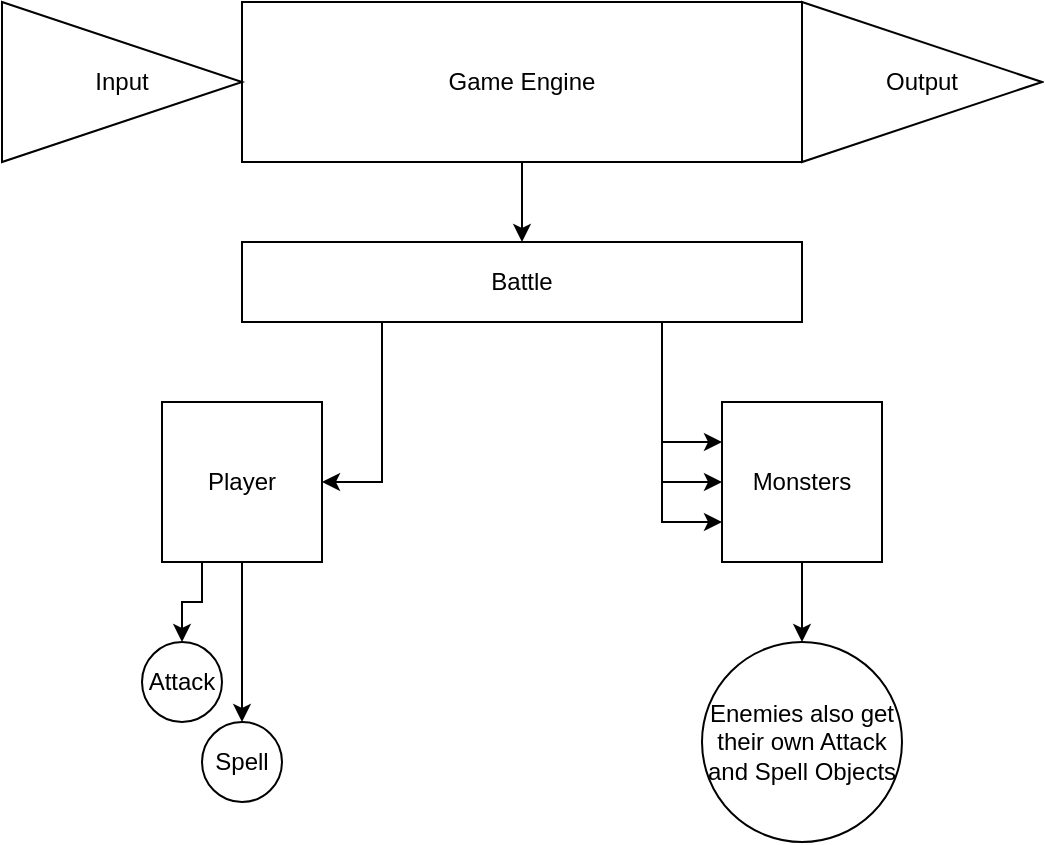 <mxfile version="26.0.6">
  <diagram name="Page-1" id="gnreM0z4YrqIUYt_1SDl">
    <mxGraphModel dx="1434" dy="746" grid="1" gridSize="10" guides="1" tooltips="1" connect="1" arrows="1" fold="1" page="1" pageScale="1" pageWidth="850" pageHeight="1100" math="0" shadow="0">
      <root>
        <mxCell id="0" />
        <mxCell id="1" parent="0" />
        <mxCell id="0fSeM2uBWUoYDaxNVOBh-5" style="edgeStyle=orthogonalEdgeStyle;rounded=0;orthogonalLoop=1;jettySize=auto;html=1;entryX=0.5;entryY=0;entryDx=0;entryDy=0;" edge="1" parent="1" source="0fSeM2uBWUoYDaxNVOBh-1" target="0fSeM2uBWUoYDaxNVOBh-2">
          <mxGeometry relative="1" as="geometry" />
        </mxCell>
        <mxCell id="0fSeM2uBWUoYDaxNVOBh-1" value="Game Engine" style="rounded=0;whiteSpace=wrap;html=1;" vertex="1" parent="1">
          <mxGeometry x="280" y="40" width="280" height="80" as="geometry" />
        </mxCell>
        <mxCell id="0fSeM2uBWUoYDaxNVOBh-29" style="edgeStyle=orthogonalEdgeStyle;rounded=0;orthogonalLoop=1;jettySize=auto;html=1;exitX=0.75;exitY=1;exitDx=0;exitDy=0;entryX=0;entryY=0.25;entryDx=0;entryDy=0;" edge="1" parent="1" source="0fSeM2uBWUoYDaxNVOBh-2" target="0fSeM2uBWUoYDaxNVOBh-26">
          <mxGeometry relative="1" as="geometry" />
        </mxCell>
        <mxCell id="0fSeM2uBWUoYDaxNVOBh-30" style="edgeStyle=orthogonalEdgeStyle;rounded=0;orthogonalLoop=1;jettySize=auto;html=1;exitX=0.75;exitY=1;exitDx=0;exitDy=0;entryX=0;entryY=0.5;entryDx=0;entryDy=0;" edge="1" parent="1" source="0fSeM2uBWUoYDaxNVOBh-2" target="0fSeM2uBWUoYDaxNVOBh-26">
          <mxGeometry relative="1" as="geometry" />
        </mxCell>
        <mxCell id="0fSeM2uBWUoYDaxNVOBh-31" style="edgeStyle=orthogonalEdgeStyle;rounded=0;orthogonalLoop=1;jettySize=auto;html=1;exitX=0.75;exitY=1;exitDx=0;exitDy=0;entryX=0;entryY=0.75;entryDx=0;entryDy=0;" edge="1" parent="1" source="0fSeM2uBWUoYDaxNVOBh-2" target="0fSeM2uBWUoYDaxNVOBh-26">
          <mxGeometry relative="1" as="geometry" />
        </mxCell>
        <mxCell id="0fSeM2uBWUoYDaxNVOBh-37" style="edgeStyle=orthogonalEdgeStyle;rounded=0;orthogonalLoop=1;jettySize=auto;html=1;exitX=0.25;exitY=1;exitDx=0;exitDy=0;entryX=1;entryY=0.5;entryDx=0;entryDy=0;" edge="1" parent="1" source="0fSeM2uBWUoYDaxNVOBh-2" target="0fSeM2uBWUoYDaxNVOBh-9">
          <mxGeometry relative="1" as="geometry" />
        </mxCell>
        <mxCell id="0fSeM2uBWUoYDaxNVOBh-2" value="Battle" style="rounded=0;whiteSpace=wrap;html=1;" vertex="1" parent="1">
          <mxGeometry x="280" y="160" width="280" height="40" as="geometry" />
        </mxCell>
        <mxCell id="0fSeM2uBWUoYDaxNVOBh-21" style="edgeStyle=orthogonalEdgeStyle;rounded=0;orthogonalLoop=1;jettySize=auto;html=1;exitX=0.25;exitY=1;exitDx=0;exitDy=0;entryX=0.5;entryY=0;entryDx=0;entryDy=0;" edge="1" parent="1" source="0fSeM2uBWUoYDaxNVOBh-9" target="0fSeM2uBWUoYDaxNVOBh-18">
          <mxGeometry relative="1" as="geometry" />
        </mxCell>
        <mxCell id="0fSeM2uBWUoYDaxNVOBh-33" style="edgeStyle=orthogonalEdgeStyle;rounded=0;orthogonalLoop=1;jettySize=auto;html=1;exitX=0.5;exitY=1;exitDx=0;exitDy=0;" edge="1" parent="1" source="0fSeM2uBWUoYDaxNVOBh-9" target="0fSeM2uBWUoYDaxNVOBh-19">
          <mxGeometry relative="1" as="geometry" />
        </mxCell>
        <mxCell id="0fSeM2uBWUoYDaxNVOBh-9" value="Player" style="whiteSpace=wrap;html=1;rounded=0;" vertex="1" parent="1">
          <mxGeometry x="240" y="240" width="80" height="80" as="geometry" />
        </mxCell>
        <mxCell id="0fSeM2uBWUoYDaxNVOBh-18" value="Attack" style="ellipse;whiteSpace=wrap;html=1;aspect=fixed;" vertex="1" parent="1">
          <mxGeometry x="230" y="360" width="40" height="40" as="geometry" />
        </mxCell>
        <mxCell id="0fSeM2uBWUoYDaxNVOBh-19" value="Spell" style="ellipse;whiteSpace=wrap;html=1;aspect=fixed;" vertex="1" parent="1">
          <mxGeometry x="260" y="400" width="40" height="40" as="geometry" />
        </mxCell>
        <mxCell id="0fSeM2uBWUoYDaxNVOBh-36" style="edgeStyle=orthogonalEdgeStyle;rounded=0;orthogonalLoop=1;jettySize=auto;html=1;entryX=0.5;entryY=0;entryDx=0;entryDy=0;" edge="1" parent="1" source="0fSeM2uBWUoYDaxNVOBh-26" target="0fSeM2uBWUoYDaxNVOBh-34">
          <mxGeometry relative="1" as="geometry" />
        </mxCell>
        <mxCell id="0fSeM2uBWUoYDaxNVOBh-26" value="Monsters" style="rounded=0;whiteSpace=wrap;html=1;" vertex="1" parent="1">
          <mxGeometry x="520" y="240" width="80" height="80" as="geometry" />
        </mxCell>
        <mxCell id="0fSeM2uBWUoYDaxNVOBh-34" value="Enemies also get their own Attack and Spell Objects" style="ellipse;whiteSpace=wrap;html=1;aspect=fixed;" vertex="1" parent="1">
          <mxGeometry x="510" y="360" width="100" height="100" as="geometry" />
        </mxCell>
        <mxCell id="0fSeM2uBWUoYDaxNVOBh-39" value="Input" style="triangle;whiteSpace=wrap;html=1;" vertex="1" parent="1">
          <mxGeometry x="160" y="40" width="120" height="80" as="geometry" />
        </mxCell>
        <mxCell id="0fSeM2uBWUoYDaxNVOBh-40" value="Output" style="triangle;whiteSpace=wrap;html=1;" vertex="1" parent="1">
          <mxGeometry x="560" y="40" width="120" height="80" as="geometry" />
        </mxCell>
      </root>
    </mxGraphModel>
  </diagram>
</mxfile>

